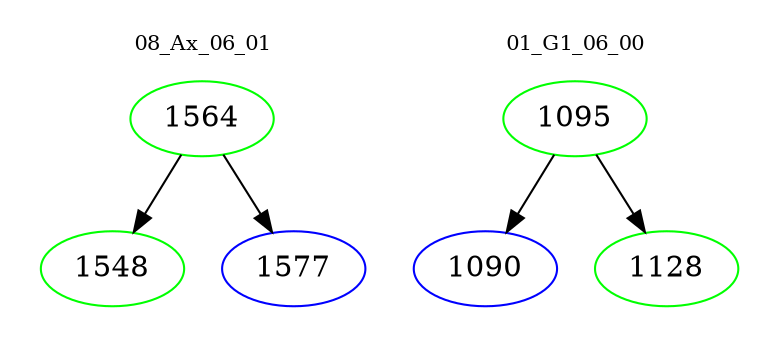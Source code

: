 digraph{
subgraph cluster_0 {
color = white
label = "08_Ax_06_01";
fontsize=10;
T0_1564 [label="1564", color="green"]
T0_1564 -> T0_1548 [color="black"]
T0_1548 [label="1548", color="green"]
T0_1564 -> T0_1577 [color="black"]
T0_1577 [label="1577", color="blue"]
}
subgraph cluster_1 {
color = white
label = "01_G1_06_00";
fontsize=10;
T1_1095 [label="1095", color="green"]
T1_1095 -> T1_1090 [color="black"]
T1_1090 [label="1090", color="blue"]
T1_1095 -> T1_1128 [color="black"]
T1_1128 [label="1128", color="green"]
}
}
